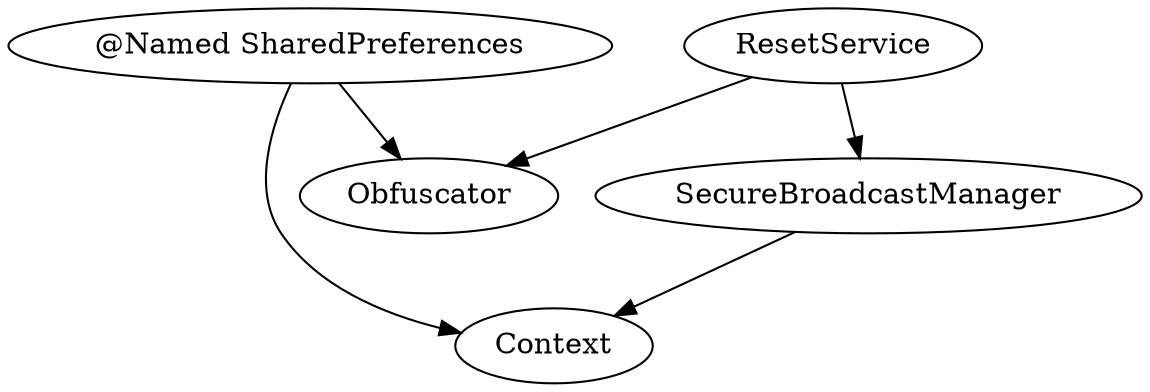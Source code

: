 digraph G1 {
  concentrate = true;
  n2 [label="@Named SharedPreferences"];
  n2 -> Context;
  n2 -> Obfuscator;
  ResetService -> SecureBroadcastManager;
  ResetService -> Obfuscator;
  SecureBroadcastManager -> Context;
}
